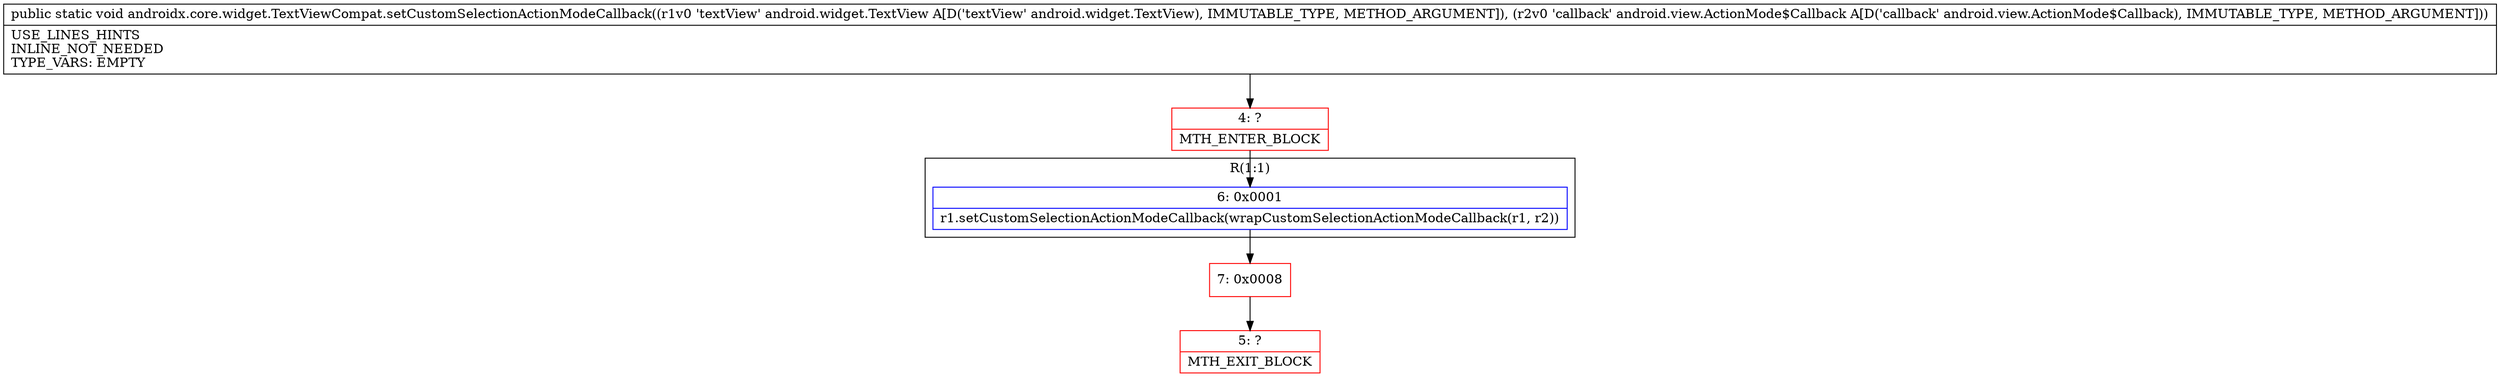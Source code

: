 digraph "CFG forandroidx.core.widget.TextViewCompat.setCustomSelectionActionModeCallback(Landroid\/widget\/TextView;Landroid\/view\/ActionMode$Callback;)V" {
subgraph cluster_Region_1234913787 {
label = "R(1:1)";
node [shape=record,color=blue];
Node_6 [shape=record,label="{6\:\ 0x0001|r1.setCustomSelectionActionModeCallback(wrapCustomSelectionActionModeCallback(r1, r2))\l}"];
}
Node_4 [shape=record,color=red,label="{4\:\ ?|MTH_ENTER_BLOCK\l}"];
Node_7 [shape=record,color=red,label="{7\:\ 0x0008}"];
Node_5 [shape=record,color=red,label="{5\:\ ?|MTH_EXIT_BLOCK\l}"];
MethodNode[shape=record,label="{public static void androidx.core.widget.TextViewCompat.setCustomSelectionActionModeCallback((r1v0 'textView' android.widget.TextView A[D('textView' android.widget.TextView), IMMUTABLE_TYPE, METHOD_ARGUMENT]), (r2v0 'callback' android.view.ActionMode$Callback A[D('callback' android.view.ActionMode$Callback), IMMUTABLE_TYPE, METHOD_ARGUMENT]))  | USE_LINES_HINTS\lINLINE_NOT_NEEDED\lTYPE_VARS: EMPTY\l}"];
MethodNode -> Node_4;Node_6 -> Node_7;
Node_4 -> Node_6;
Node_7 -> Node_5;
}

